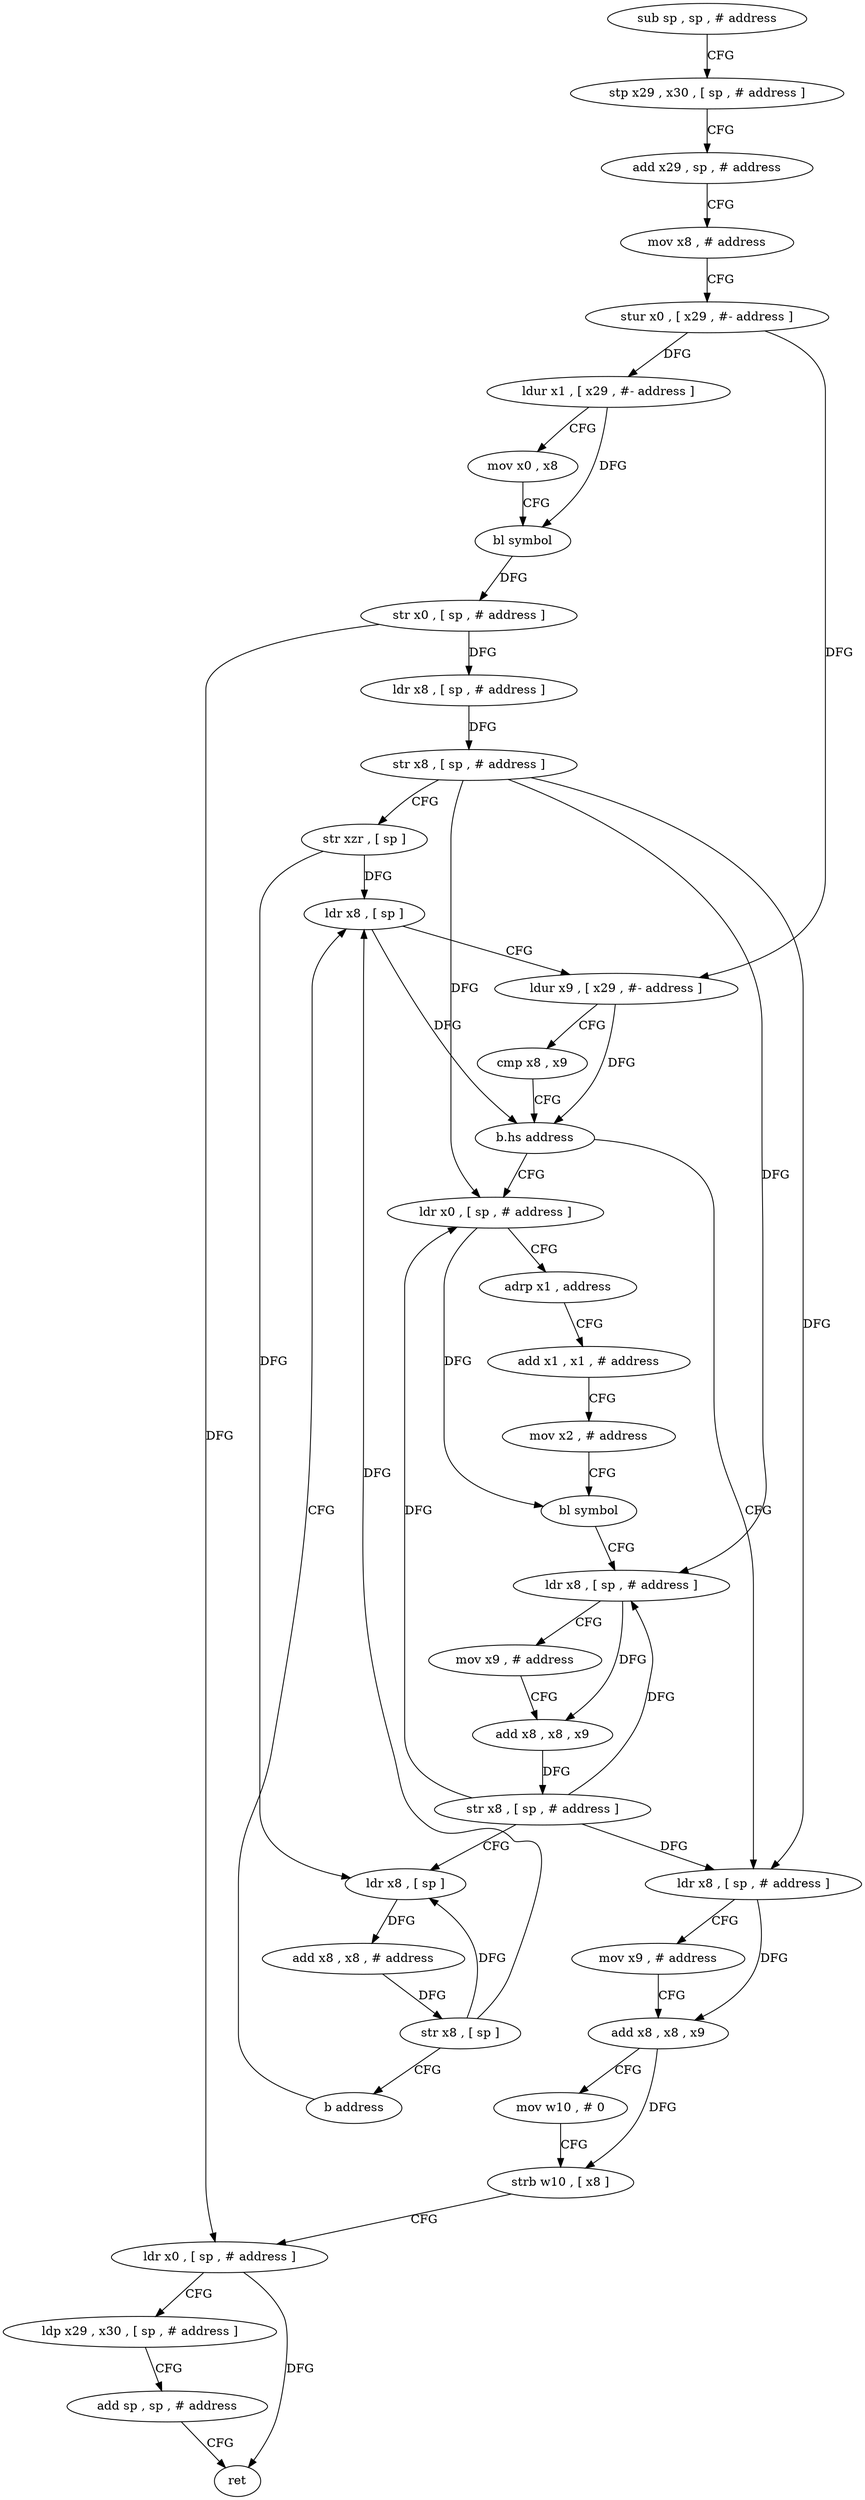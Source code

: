 digraph "func" {
"4204236" [label = "sub sp , sp , # address" ]
"4204240" [label = "stp x29 , x30 , [ sp , # address ]" ]
"4204244" [label = "add x29 , sp , # address" ]
"4204248" [label = "mov x8 , # address" ]
"4204252" [label = "stur x0 , [ x29 , #- address ]" ]
"4204256" [label = "ldur x1 , [ x29 , #- address ]" ]
"4204260" [label = "mov x0 , x8" ]
"4204264" [label = "bl symbol" ]
"4204268" [label = "str x0 , [ sp , # address ]" ]
"4204272" [label = "ldr x8 , [ sp , # address ]" ]
"4204276" [label = "str x8 , [ sp , # address ]" ]
"4204280" [label = "str xzr , [ sp ]" ]
"4204284" [label = "ldr x8 , [ sp ]" ]
"4204352" [label = "ldr x8 , [ sp , # address ]" ]
"4204356" [label = "mov x9 , # address" ]
"4204360" [label = "add x8 , x8 , x9" ]
"4204364" [label = "mov w10 , # 0" ]
"4204368" [label = "strb w10 , [ x8 ]" ]
"4204372" [label = "ldr x0 , [ sp , # address ]" ]
"4204376" [label = "ldp x29 , x30 , [ sp , # address ]" ]
"4204380" [label = "add sp , sp , # address" ]
"4204384" [label = "ret" ]
"4204300" [label = "ldr x0 , [ sp , # address ]" ]
"4204304" [label = "adrp x1 , address" ]
"4204308" [label = "add x1 , x1 , # address" ]
"4204312" [label = "mov x2 , # address" ]
"4204316" [label = "bl symbol" ]
"4204320" [label = "ldr x8 , [ sp , # address ]" ]
"4204324" [label = "mov x9 , # address" ]
"4204328" [label = "add x8 , x8 , x9" ]
"4204332" [label = "str x8 , [ sp , # address ]" ]
"4204336" [label = "ldr x8 , [ sp ]" ]
"4204340" [label = "add x8 , x8 , # address" ]
"4204344" [label = "str x8 , [ sp ]" ]
"4204348" [label = "b address" ]
"4204288" [label = "ldur x9 , [ x29 , #- address ]" ]
"4204292" [label = "cmp x8 , x9" ]
"4204296" [label = "b.hs address" ]
"4204236" -> "4204240" [ label = "CFG" ]
"4204240" -> "4204244" [ label = "CFG" ]
"4204244" -> "4204248" [ label = "CFG" ]
"4204248" -> "4204252" [ label = "CFG" ]
"4204252" -> "4204256" [ label = "DFG" ]
"4204252" -> "4204288" [ label = "DFG" ]
"4204256" -> "4204260" [ label = "CFG" ]
"4204256" -> "4204264" [ label = "DFG" ]
"4204260" -> "4204264" [ label = "CFG" ]
"4204264" -> "4204268" [ label = "DFG" ]
"4204268" -> "4204272" [ label = "DFG" ]
"4204268" -> "4204372" [ label = "DFG" ]
"4204272" -> "4204276" [ label = "DFG" ]
"4204276" -> "4204280" [ label = "CFG" ]
"4204276" -> "4204352" [ label = "DFG" ]
"4204276" -> "4204300" [ label = "DFG" ]
"4204276" -> "4204320" [ label = "DFG" ]
"4204280" -> "4204284" [ label = "DFG" ]
"4204280" -> "4204336" [ label = "DFG" ]
"4204284" -> "4204288" [ label = "CFG" ]
"4204284" -> "4204296" [ label = "DFG" ]
"4204352" -> "4204356" [ label = "CFG" ]
"4204352" -> "4204360" [ label = "DFG" ]
"4204356" -> "4204360" [ label = "CFG" ]
"4204360" -> "4204364" [ label = "CFG" ]
"4204360" -> "4204368" [ label = "DFG" ]
"4204364" -> "4204368" [ label = "CFG" ]
"4204368" -> "4204372" [ label = "CFG" ]
"4204372" -> "4204376" [ label = "CFG" ]
"4204372" -> "4204384" [ label = "DFG" ]
"4204376" -> "4204380" [ label = "CFG" ]
"4204380" -> "4204384" [ label = "CFG" ]
"4204300" -> "4204304" [ label = "CFG" ]
"4204300" -> "4204316" [ label = "DFG" ]
"4204304" -> "4204308" [ label = "CFG" ]
"4204308" -> "4204312" [ label = "CFG" ]
"4204312" -> "4204316" [ label = "CFG" ]
"4204316" -> "4204320" [ label = "CFG" ]
"4204320" -> "4204324" [ label = "CFG" ]
"4204320" -> "4204328" [ label = "DFG" ]
"4204324" -> "4204328" [ label = "CFG" ]
"4204328" -> "4204332" [ label = "DFG" ]
"4204332" -> "4204336" [ label = "CFG" ]
"4204332" -> "4204352" [ label = "DFG" ]
"4204332" -> "4204300" [ label = "DFG" ]
"4204332" -> "4204320" [ label = "DFG" ]
"4204336" -> "4204340" [ label = "DFG" ]
"4204340" -> "4204344" [ label = "DFG" ]
"4204344" -> "4204348" [ label = "CFG" ]
"4204344" -> "4204284" [ label = "DFG" ]
"4204344" -> "4204336" [ label = "DFG" ]
"4204348" -> "4204284" [ label = "CFG" ]
"4204288" -> "4204292" [ label = "CFG" ]
"4204288" -> "4204296" [ label = "DFG" ]
"4204292" -> "4204296" [ label = "CFG" ]
"4204296" -> "4204352" [ label = "CFG" ]
"4204296" -> "4204300" [ label = "CFG" ]
}
